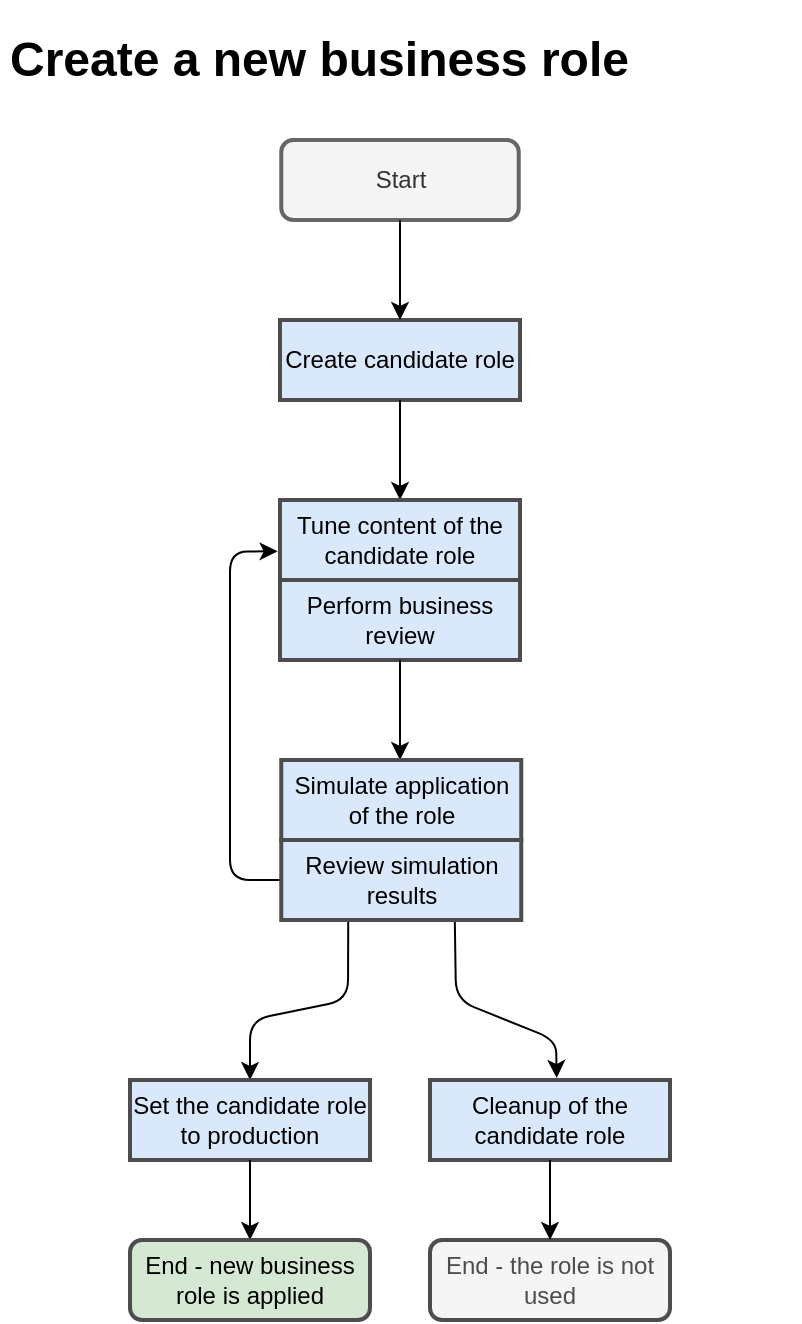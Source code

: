 <mxfile version="22.0.3" type="device" pages="2">
  <diagram id="quXvVyBujr2Ifn7DhVhy" name="schema">
    <mxGraphModel dx="757" dy="812" grid="1" gridSize="10" guides="1" tooltips="1" connect="1" arrows="1" fold="1" page="1" pageScale="1" pageWidth="850" pageHeight="1100" math="0" shadow="0">
      <root>
        <mxCell id="0" />
        <mxCell id="1" parent="0" />
        <mxCell id="LEKKRzw4uS93Bm_-wkS0-1" value="&lt;h1&gt;Create a new business role&lt;/h1&gt;" style="text;html=1;strokeColor=none;fillColor=none;spacing=5;spacingTop=-20;whiteSpace=wrap;overflow=hidden;rounded=0;" vertex="1" parent="1">
          <mxGeometry x="35" y="70" width="400" height="60" as="geometry" />
        </mxCell>
        <mxCell id="LEKKRzw4uS93Bm_-wkS0-8" value="Start" style="whiteSpace=wrap;html=1;rounded=1;strokeWidth=2;strokeColor=#666666;fontColor=#333333;fillColor=#f5f5f5;" vertex="1" parent="1">
          <mxGeometry x="175.625" y="130" width="118.75" height="40" as="geometry" />
        </mxCell>
        <mxCell id="LEKKRzw4uS93Bm_-wkS0-9" value="Create candidate role" style="whiteSpace=wrap;html=1;strokeWidth=2;strokeColor=#4D4D4D;fillColor=#dae8fc;" vertex="1" parent="1">
          <mxGeometry x="175" y="220" width="120" height="40" as="geometry" />
        </mxCell>
        <mxCell id="LEKKRzw4uS93Bm_-wkS0-10" value="" style="html=1;rounded=1;curved=0;sourcePerimeterSpacing=0;targetPerimeterSpacing=0;startSize=6;endSize=6;noEdgeStyle=1;orthogonal=1;" edge="1" parent="1" source="LEKKRzw4uS93Bm_-wkS0-8" target="LEKKRzw4uS93Bm_-wkS0-9">
          <mxGeometry relative="1" as="geometry">
            <Array as="points">
              <mxPoint x="235" y="182" />
              <mxPoint x="235" y="208" />
            </Array>
          </mxGeometry>
        </mxCell>
        <mxCell id="LEKKRzw4uS93Bm_-wkS0-11" value="" style="html=1;rounded=1;curved=0;sourcePerimeterSpacing=0;targetPerimeterSpacing=0;startSize=6;endSize=6;noEdgeStyle=1;orthogonal=1;" edge="1" parent="1" source="LEKKRzw4uS93Bm_-wkS0-9" target="LEKKRzw4uS93Bm_-wkS0-12">
          <mxGeometry relative="1" as="geometry">
            <mxPoint x="1690" y="2990" as="sourcePoint" />
            <Array as="points">
              <mxPoint x="235" y="272" />
              <mxPoint x="235" y="298" />
            </Array>
          </mxGeometry>
        </mxCell>
        <mxCell id="LEKKRzw4uS93Bm_-wkS0-12" value="Tune content of the candidate role" style="whiteSpace=wrap;html=1;strokeWidth=2;strokeColor=#4D4D4D;fontColor=default;fillColor=#dae8fc;" vertex="1" parent="1">
          <mxGeometry x="175" y="310" width="120" height="40" as="geometry" />
        </mxCell>
        <mxCell id="LEKKRzw4uS93Bm_-wkS0-13" value="Perform business review" style="whiteSpace=wrap;html=1;strokeWidth=2;strokeColor=#4D4D4D;fontColor=default;fillColor=#dae8fc;" vertex="1" parent="1">
          <mxGeometry x="175" y="350" width="120" height="40" as="geometry" />
        </mxCell>
        <mxCell id="LEKKRzw4uS93Bm_-wkS0-14" value="" style="html=1;rounded=1;sourcePerimeterSpacing=0;targetPerimeterSpacing=0;startSize=6;endSize=6;orthogonal=1;" edge="1" parent="1" source="LEKKRzw4uS93Bm_-wkS0-13" target="LEKKRzw4uS93Bm_-wkS0-15">
          <mxGeometry relative="1" as="geometry">
            <mxPoint x="1410" y="2600" as="sourcePoint" />
            <mxPoint x="235" y="440.0" as="targetPoint" />
          </mxGeometry>
        </mxCell>
        <mxCell id="LEKKRzw4uS93Bm_-wkS0-15" value="Simulate application of the role" style="whiteSpace=wrap;html=1;fontSize=12;strokeWidth=2;strokeColor=#4D4D4D;fontColor=default;fillColor=#dae8fc;" vertex="1" parent="1">
          <mxGeometry x="175.63" y="440" width="120" height="40" as="geometry" />
        </mxCell>
        <mxCell id="LEKKRzw4uS93Bm_-wkS0-16" value="" style="html=1;rounded=1;curved=0;sourcePerimeterSpacing=0;targetPerimeterSpacing=0;startSize=6;endSize=6;noEdgeStyle=1;orthogonal=1;exitX=0.279;exitY=0.999;exitDx=0;exitDy=0;exitPerimeter=0;entryX=0.5;entryY=0;entryDx=0;entryDy=0;" edge="1" parent="1" source="LEKKRzw4uS93Bm_-wkS0-26" target="LEKKRzw4uS93Bm_-wkS0-17">
          <mxGeometry relative="1" as="geometry">
            <mxPoint x="210" y="550" as="sourcePoint" />
            <mxPoint x="160" y="590" as="targetPoint" />
            <Array as="points">
              <mxPoint x="209" y="560" />
              <mxPoint x="160" y="570" />
            </Array>
          </mxGeometry>
        </mxCell>
        <mxCell id="LEKKRzw4uS93Bm_-wkS0-17" value="Set the candidate role to production" style="whiteSpace=wrap;html=1;strokeWidth=2;strokeColor=#4D4D4D;fontColor=default;fillColor=#dae8fc;" vertex="1" parent="1">
          <mxGeometry x="100" y="600" width="120" height="40" as="geometry" />
        </mxCell>
        <mxCell id="LEKKRzw4uS93Bm_-wkS0-18" value="" style="html=1;rounded=1;sourcePerimeterSpacing=0;targetPerimeterSpacing=0;startSize=6;endSize=6;orthogonal=1;" edge="1" parent="1" source="LEKKRzw4uS93Bm_-wkS0-17" target="LEKKRzw4uS93Bm_-wkS0-19">
          <mxGeometry relative="1" as="geometry">
            <mxPoint x="1198" y="2350" as="sourcePoint" />
          </mxGeometry>
        </mxCell>
        <mxCell id="LEKKRzw4uS93Bm_-wkS0-19" value="End - new business role is applied" style="whiteSpace=wrap;html=1;rounded=1;strokeWidth=2;strokeColor=#4D4D4D;fillColor=#d5e8d4;" vertex="1" parent="1">
          <mxGeometry x="100" y="680" width="120" height="40" as="geometry" />
        </mxCell>
        <mxCell id="LEKKRzw4uS93Bm_-wkS0-20" value="End - the role is not used" style="whiteSpace=wrap;html=1;rounded=1;fillColor=#f5f5f5;fontColor=#4D4D4D;strokeColor=#4D4D4D;strokeWidth=2;" vertex="1" parent="1">
          <mxGeometry x="250" y="680" width="120" height="40" as="geometry" />
        </mxCell>
        <mxCell id="LEKKRzw4uS93Bm_-wkS0-21" value="Cleanup of the candidate role" style="whiteSpace=wrap;html=1;strokeWidth=2;strokeColor=#4D4D4D;fontColor=default;fillColor=#dae8fc;" vertex="1" parent="1">
          <mxGeometry x="250" y="600" width="120" height="40" as="geometry" />
        </mxCell>
        <mxCell id="LEKKRzw4uS93Bm_-wkS0-22" value="" style="html=1;rounded=1;sourcePerimeterSpacing=0;targetPerimeterSpacing=0;startSize=6;endSize=6;orthogonal=1;" edge="1" parent="1" source="LEKKRzw4uS93Bm_-wkS0-21" target="LEKKRzw4uS93Bm_-wkS0-20">
          <mxGeometry relative="1" as="geometry">
            <mxPoint x="1173" y="2180" as="sourcePoint" />
          </mxGeometry>
        </mxCell>
        <mxCell id="LEKKRzw4uS93Bm_-wkS0-23" value="" style="html=1;rounded=1;curved=0;sourcePerimeterSpacing=0;targetPerimeterSpacing=0;startSize=6;endSize=6;noEdgeStyle=1;orthogonal=1;exitX=0.723;exitY=0.987;exitDx=0;exitDy=0;exitPerimeter=0;entryX=0.528;entryY=-0.025;entryDx=0;entryDy=0;entryPerimeter=0;" edge="1" parent="1" source="LEKKRzw4uS93Bm_-wkS0-26" target="LEKKRzw4uS93Bm_-wkS0-21">
          <mxGeometry relative="1" as="geometry">
            <mxPoint x="263" y="550" as="sourcePoint" />
            <Array as="points">
              <mxPoint x="263" y="560" />
              <mxPoint x="313" y="580" />
            </Array>
          </mxGeometry>
        </mxCell>
        <mxCell id="LEKKRzw4uS93Bm_-wkS0-24" value="" style="endArrow=classic;html=1;rounded=1;exitX=0;exitY=0.5;exitDx=0;exitDy=0;entryX=-0.01;entryY=0.642;entryDx=0;entryDy=0;entryPerimeter=0;edgeStyle=orthogonalEdgeStyle;" edge="1" parent="1" source="LEKKRzw4uS93Bm_-wkS0-26" target="LEKKRzw4uS93Bm_-wkS0-12">
          <mxGeometry width="50" height="50" relative="1" as="geometry">
            <mxPoint x="420" y="480" as="sourcePoint" />
            <mxPoint x="470" y="430" as="targetPoint" />
            <Array as="points">
              <mxPoint x="150" y="500" />
              <mxPoint x="150" y="336" />
            </Array>
          </mxGeometry>
        </mxCell>
        <mxCell id="LEKKRzw4uS93Bm_-wkS0-26" value="Review simulation results" style="whiteSpace=wrap;html=1;fontSize=12;strokeWidth=2;strokeColor=#4D4D4D;fontColor=default;fillColor=#dae8fc;" vertex="1" parent="1">
          <mxGeometry x="175.63" y="480" width="120" height="40" as="geometry" />
        </mxCell>
      </root>
    </mxGraphModel>
  </diagram>
  <diagram id="XHxrP46yzmcaC3NXBYVV" name="schema-with-description">
    <mxGraphModel dx="1098" dy="1178" grid="1" gridSize="10" guides="1" tooltips="1" connect="1" arrows="1" fold="1" page="1" pageScale="1" pageWidth="850" pageHeight="1100" math="0" shadow="0">
      <root>
        <mxCell id="0" />
        <mxCell id="1" parent="0" />
        <mxCell id="QqjrNLbFyx6J9-42t7wA-17" value="&lt;h1&gt;Create a new business role&lt;/h1&gt;&lt;p&gt;Process may be started out from role mining - as candidate role&lt;br&gt;or it may be started for creating business role from scratch&lt;/p&gt;" style="text;html=1;strokeColor=none;fillColor=none;spacing=5;spacingTop=-20;whiteSpace=wrap;overflow=hidden;rounded=0;" parent="1" vertex="1">
          <mxGeometry x="20" y="20" width="400" height="90" as="geometry" />
        </mxCell>
        <mxCell id="QqjrNLbFyx6J9-42t7wA-43" value="&lt;u style=&quot;font-size: 10px;&quot;&gt;Performed by administrator (?)&lt;/u&gt;&lt;br style=&quot;font-size: 10px;&quot;&gt;New candidate role may be created from a proposal&amp;nbsp; from role mining,&lt;br style=&quot;font-size: 10px;&quot;&gt;or &lt;br style=&quot;font-size: 10px;&quot;&gt;it can be newly created business role from scratch" style="text;html=1;strokeColor=none;fillColor=none;align=left;verticalAlign=top;whiteSpace=wrap;rounded=0;fontSize=10;" parent="1" vertex="1">
          <mxGeometry x="490" y="135" width="300" height="95" as="geometry" />
        </mxCell>
        <mxCell id="QqjrNLbFyx6J9-42t7wA-46" value="" style="endArrow=none;dashed=1;html=1;dashPattern=1 3;strokeWidth=1;rounded=0;entryX=0;entryY=0.5;entryDx=0;entryDy=0;exitX=1;exitY=0.5;exitDx=0;exitDy=0;" parent="1" source="QqjrNLbFyx6J9-42t7wA-3" target="QqjrNLbFyx6J9-42t7wA-43" edge="1">
          <mxGeometry width="50" height="50" relative="1" as="geometry">
            <mxPoint x="300" y="150" as="sourcePoint" />
            <mxPoint x="479.16" y="163.66" as="targetPoint" />
          </mxGeometry>
        </mxCell>
        <mxCell id="QqjrNLbFyx6J9-42t7wA-53" value="&lt;u style=&quot;font-size: 10px;&quot;&gt;Performed by administrator&lt;/u&gt;&lt;br style=&quot;font-size: 10px;&quot;&gt;Modification of the content:&lt;br style=&quot;font-size: 10px;&quot;&gt;- attributes&lt;br style=&quot;font-size: 10px;&quot;&gt;- governance (owners, approvers)&lt;br style=&quot;font-size: 10px;&quot;&gt;- induced roles&lt;br style=&quot;font-size: 10px;&quot;&gt;- proposed members (not yet implemented)" style="text;html=1;strokeColor=none;fillColor=none;align=left;verticalAlign=top;whiteSpace=wrap;rounded=0;fontSize=10;" parent="1" vertex="1">
          <mxGeometry x="490" y="250" width="300" height="95" as="geometry" />
        </mxCell>
        <mxCell id="QqjrNLbFyx6J9-42t7wA-54" value="" style="endArrow=none;dashed=1;html=1;dashPattern=1 3;strokeWidth=1;rounded=0;entryX=0;entryY=0.5;entryDx=0;entryDy=0;exitX=1;exitY=0.5;exitDx=0;exitDy=0;" parent="1" source="QqjrNLbFyx6J9-42t7wA-20" target="QqjrNLbFyx6J9-42t7wA-53" edge="1">
          <mxGeometry width="50" height="50" relative="1" as="geometry">
            <mxPoint x="305" y="250" as="sourcePoint" />
            <mxPoint x="500" y="193" as="targetPoint" />
          </mxGeometry>
        </mxCell>
        <mxCell id="QqjrNLbFyx6J9-42t7wA-55" value="&lt;u style=&quot;font-size: 10px;&quot;&gt;Performed by business user&lt;/u&gt;&lt;br style=&quot;font-size: 10px;&quot;&gt;&amp;nbsp; Modification of the content&amp;nbsp;&lt;br style=&quot;font-size: 10px;&quot;&gt;&lt;blockquote style=&quot;margin: 0 0 0 40px; border: none; padding: 0px;&quot;&gt;&lt;br style=&quot;font-size: 10px;&quot;&gt;No workflow - just simple.&lt;/blockquote&gt;" style="text;html=1;strokeColor=none;fillColor=none;align=left;verticalAlign=top;whiteSpace=wrap;rounded=0;fontSize=10;" parent="1" vertex="1">
          <mxGeometry x="490" y="345" width="300" height="65" as="geometry" />
        </mxCell>
        <mxCell id="QqjrNLbFyx6J9-42t7wA-56" value="" style="endArrow=none;dashed=1;html=1;dashPattern=1 3;strokeWidth=1;rounded=0;exitX=1;exitY=0.5;exitDx=0;exitDy=0;entryX=0;entryY=0.5;entryDx=0;entryDy=0;" parent="1" source="QqjrNLbFyx6J9-42t7wA-26" target="QqjrNLbFyx6J9-42t7wA-55" edge="1">
          <mxGeometry width="50" height="50" relative="1" as="geometry">
            <mxPoint x="305" y="340" as="sourcePoint" />
            <mxPoint x="480" y="390" as="targetPoint" />
          </mxGeometry>
        </mxCell>
        <mxCell id="QqjrNLbFyx6J9-42t7wA-2" value="Start" style="whiteSpace=wrap;html=1;rounded=1;" parent="1" vertex="1">
          <mxGeometry x="175.625" y="130" width="118.75" height="40" as="geometry" />
        </mxCell>
        <mxCell id="QqjrNLbFyx6J9-42t7wA-3" value="Create candidate role" style="whiteSpace=wrap;html=1;" parent="1" vertex="1">
          <mxGeometry x="175" y="220" width="120" height="40" as="geometry" />
        </mxCell>
        <mxCell id="QqjrNLbFyx6J9-42t7wA-4" value="" style="html=1;rounded=1;curved=0;sourcePerimeterSpacing=0;targetPerimeterSpacing=0;startSize=6;endSize=6;noEdgeStyle=1;orthogonal=1;" parent="1" source="QqjrNLbFyx6J9-42t7wA-2" target="QqjrNLbFyx6J9-42t7wA-3" edge="1">
          <mxGeometry relative="1" as="geometry">
            <Array as="points">
              <mxPoint x="235" y="182" />
              <mxPoint x="235" y="208" />
            </Array>
          </mxGeometry>
        </mxCell>
        <mxCell id="QqjrNLbFyx6J9-42t7wA-19" value="" style="html=1;rounded=1;curved=0;sourcePerimeterSpacing=0;targetPerimeterSpacing=0;startSize=6;endSize=6;noEdgeStyle=1;orthogonal=1;" parent="1" source="QqjrNLbFyx6J9-42t7wA-3" target="QqjrNLbFyx6J9-42t7wA-20" edge="1">
          <mxGeometry relative="1" as="geometry">
            <mxPoint x="1690" y="2990" as="sourcePoint" />
            <Array as="points">
              <mxPoint x="235" y="272" />
              <mxPoint x="235" y="298" />
            </Array>
          </mxGeometry>
        </mxCell>
        <mxCell id="QqjrNLbFyx6J9-42t7wA-20" value="Tune content of the candidate role" style="whiteSpace=wrap;html=1;" parent="1" vertex="1">
          <mxGeometry x="175" y="310" width="120" height="40" as="geometry" />
        </mxCell>
        <mxCell id="QqjrNLbFyx6J9-42t7wA-26" value="Perform business review" style="whiteSpace=wrap;html=1;" parent="1" vertex="1">
          <mxGeometry x="175" y="350" width="120" height="40" as="geometry" />
        </mxCell>
        <mxCell id="QqjrNLbFyx6J9-42t7wA-30" value="" style="html=1;rounded=1;sourcePerimeterSpacing=0;targetPerimeterSpacing=0;startSize=6;endSize=6;orthogonal=1;" parent="1" source="QqjrNLbFyx6J9-42t7wA-26" target="QqjrNLbFyx6J9-42t7wA-33" edge="1">
          <mxGeometry relative="1" as="geometry">
            <mxPoint x="1410" y="2600" as="sourcePoint" />
            <mxPoint x="235" y="440.0" as="targetPoint" />
          </mxGeometry>
        </mxCell>
        <mxCell id="QqjrNLbFyx6J9-42t7wA-33" value="Simulate application of the role" style="whiteSpace=wrap;html=1;fontSize=12;" parent="1" vertex="1">
          <mxGeometry x="175.63" y="440" width="120" height="40" as="geometry" />
        </mxCell>
        <mxCell id="QqjrNLbFyx6J9-42t7wA-34" value="" style="html=1;rounded=1;curved=0;sourcePerimeterSpacing=0;targetPerimeterSpacing=0;startSize=6;endSize=6;noEdgeStyle=1;orthogonal=1;exitX=0.279;exitY=0.999;exitDx=0;exitDy=0;exitPerimeter=0;entryX=0.5;entryY=0;entryDx=0;entryDy=0;" parent="1" source="51fi80NuiuKjZNMdPU6k-5" target="QqjrNLbFyx6J9-42t7wA-35" edge="1">
          <mxGeometry relative="1" as="geometry">
            <mxPoint x="210" y="550" as="sourcePoint" />
            <mxPoint x="160" y="590" as="targetPoint" />
            <Array as="points">
              <mxPoint x="209" y="560" />
              <mxPoint x="160" y="570" />
            </Array>
          </mxGeometry>
        </mxCell>
        <mxCell id="QqjrNLbFyx6J9-42t7wA-35" value="Set the candidate role to production" style="whiteSpace=wrap;html=1;" parent="1" vertex="1">
          <mxGeometry x="100" y="600" width="120" height="40" as="geometry" />
        </mxCell>
        <mxCell id="QqjrNLbFyx6J9-42t7wA-38" value="" style="html=1;rounded=1;sourcePerimeterSpacing=0;targetPerimeterSpacing=0;startSize=6;endSize=6;orthogonal=1;" parent="1" source="QqjrNLbFyx6J9-42t7wA-35" target="QqjrNLbFyx6J9-42t7wA-39" edge="1">
          <mxGeometry relative="1" as="geometry">
            <mxPoint x="1198" y="2350" as="sourcePoint" />
          </mxGeometry>
        </mxCell>
        <mxCell id="QqjrNLbFyx6J9-42t7wA-39" value="End - new business role is applied" style="whiteSpace=wrap;html=1;rounded=1;" parent="1" vertex="1">
          <mxGeometry x="100" y="680" width="120" height="40" as="geometry" />
        </mxCell>
        <mxCell id="QqjrNLbFyx6J9-42t7wA-41" value="End - the role is not used" style="whiteSpace=wrap;html=1;rounded=1;fillColor=#f5f5f5;fontColor=#333333;strokeColor=#666666;" parent="1" vertex="1">
          <mxGeometry x="250" y="680" width="120" height="40" as="geometry" />
        </mxCell>
        <mxCell id="QqjrNLbFyx6J9-42t7wA-37" value="Cleanup of the candidate role" style="whiteSpace=wrap;html=1;" parent="1" vertex="1">
          <mxGeometry x="250" y="600" width="120" height="40" as="geometry" />
        </mxCell>
        <mxCell id="QqjrNLbFyx6J9-42t7wA-40" value="" style="html=1;rounded=1;sourcePerimeterSpacing=0;targetPerimeterSpacing=0;startSize=6;endSize=6;orthogonal=1;" parent="1" source="QqjrNLbFyx6J9-42t7wA-37" target="QqjrNLbFyx6J9-42t7wA-41" edge="1">
          <mxGeometry relative="1" as="geometry">
            <mxPoint x="1173" y="2180" as="sourcePoint" />
          </mxGeometry>
        </mxCell>
        <mxCell id="QqjrNLbFyx6J9-42t7wA-36" value="" style="html=1;rounded=1;curved=0;sourcePerimeterSpacing=0;targetPerimeterSpacing=0;startSize=6;endSize=6;noEdgeStyle=1;orthogonal=1;exitX=0.723;exitY=0.987;exitDx=0;exitDy=0;exitPerimeter=0;entryX=0.528;entryY=-0.025;entryDx=0;entryDy=0;entryPerimeter=0;" parent="1" source="51fi80NuiuKjZNMdPU6k-5" target="QqjrNLbFyx6J9-42t7wA-37" edge="1">
          <mxGeometry relative="1" as="geometry">
            <mxPoint x="263" y="550" as="sourcePoint" />
            <Array as="points">
              <mxPoint x="263" y="560" />
              <mxPoint x="313" y="580" />
            </Array>
          </mxGeometry>
        </mxCell>
        <mxCell id="51fi80NuiuKjZNMdPU6k-3" value="" style="endArrow=classic;html=1;rounded=1;exitX=0;exitY=0.5;exitDx=0;exitDy=0;entryX=-0.01;entryY=0.642;entryDx=0;entryDy=0;entryPerimeter=0;edgeStyle=orthogonalEdgeStyle;" parent="1" source="51fi80NuiuKjZNMdPU6k-5" target="QqjrNLbFyx6J9-42t7wA-20" edge="1">
          <mxGeometry width="50" height="50" relative="1" as="geometry">
            <mxPoint x="420" y="480" as="sourcePoint" />
            <mxPoint x="470" y="430" as="targetPoint" />
            <Array as="points">
              <mxPoint x="150" y="500" />
              <mxPoint x="150" y="336" />
            </Array>
          </mxGeometry>
        </mxCell>
        <mxCell id="51fi80NuiuKjZNMdPU6k-4" value="&lt;u style=&quot;font-size: 10px;&quot;&gt;Performed by whom ?&lt;br style=&quot;font-size: 10px;&quot;&gt;&lt;/u&gt;(probably both - admin and business user)&lt;br style=&quot;font-size: 10px;&quot;&gt;View modifications in assignments (new/removed), attributes&lt;br style=&quot;font-size: 10px;&quot;&gt;&lt;u style=&quot;font-size: 10px;&quot;&gt;TODO:&lt;br style=&quot;font-size: 10px;&quot;&gt;&lt;/u&gt;- show real assignment changes only (or explain assignment -&amp;gt; roleMembershipRef changes)&lt;br style=&quot;font-size: 10px;&quot;&gt;-&amp;nbsp; provide info, that if assignment is assigned by a rule, then it can&#39;t be removed" style="text;html=1;strokeColor=none;fillColor=none;align=left;verticalAlign=top;whiteSpace=wrap;rounded=0;fontSize=10;" parent="1" vertex="1">
          <mxGeometry x="490" y="430" width="300" height="110" as="geometry" />
        </mxCell>
        <mxCell id="51fi80NuiuKjZNMdPU6k-5" value="Review simulation results" style="whiteSpace=wrap;html=1;fontSize=12;" parent="1" vertex="1">
          <mxGeometry x="175.63" y="480" width="120" height="40" as="geometry" />
        </mxCell>
        <mxCell id="51fi80NuiuKjZNMdPU6k-6" value="" style="endArrow=none;dashed=1;html=1;dashPattern=1 3;strokeWidth=1;rounded=0;exitX=1;exitY=0;exitDx=0;exitDy=0;entryX=-0.011;entryY=0.534;entryDx=0;entryDy=0;entryPerimeter=0;" parent="1" source="51fi80NuiuKjZNMdPU6k-5" target="51fi80NuiuKjZNMdPU6k-4" edge="1">
          <mxGeometry width="50" height="50" relative="1" as="geometry">
            <mxPoint x="305" y="380" as="sourcePoint" />
            <mxPoint x="500" y="388" as="targetPoint" />
          </mxGeometry>
        </mxCell>
        <mxCell id="51fi80NuiuKjZNMdPU6k-7" value="&lt;u style=&quot;font-size: 10px;&quot;&gt;Performed by administrator&lt;/u&gt;&lt;br style=&quot;font-size: 10px;&quot;&gt;set lifecycleState to Active&lt;br&gt;- assign new role to members&lt;br&gt;- unassign application roles directly assigned&lt;br&gt;&lt;span style=&quot;white-space: pre;&quot;&gt;&#x9;&lt;/span&gt;(except roles assigned by rule)&lt;br&gt;&lt;span style=&quot;white-space: pre;&quot;&gt;&#x9;&lt;/span&gt;Only when the role is replacing app roles (role mining)" style="text;html=1;strokeColor=none;fillColor=none;align=left;verticalAlign=top;whiteSpace=wrap;rounded=0;fontSize=10;" parent="1" vertex="1">
          <mxGeometry x="490" y="550" width="300" height="80" as="geometry" />
        </mxCell>
        <mxCell id="51fi80NuiuKjZNMdPU6k-8" value="" style="endArrow=none;dashed=1;html=1;dashPattern=1 3;strokeWidth=1;rounded=0;entryX=0.003;entryY=0.386;entryDx=0;entryDy=0;entryPerimeter=0;edgeStyle=orthogonalEdgeStyle;" parent="1" source="QqjrNLbFyx6J9-42t7wA-35" target="51fi80NuiuKjZNMdPU6k-7" edge="1">
          <mxGeometry width="50" height="50" relative="1" as="geometry">
            <mxPoint x="291" y="492" as="sourcePoint" />
            <mxPoint x="497" y="499" as="targetPoint" />
            <Array as="points">
              <mxPoint x="220" y="580" />
              <mxPoint x="491" y="580" />
            </Array>
          </mxGeometry>
        </mxCell>
        <mxCell id="51fi80NuiuKjZNMdPU6k-9" value="&lt;u style=&quot;font-size: 10px;&quot;&gt;Performed by administrator&lt;/u&gt;&lt;br style=&quot;font-size: 10px;&quot;&gt;set lifecycleState to Archived (?)&lt;br&gt;should we keep the role ?" style="text;html=1;strokeColor=none;fillColor=none;align=left;verticalAlign=top;whiteSpace=wrap;rounded=0;fontSize=10;" parent="1" vertex="1">
          <mxGeometry x="490" y="640" width="300" height="40" as="geometry" />
        </mxCell>
        <mxCell id="51fi80NuiuKjZNMdPU6k-10" value="" style="endArrow=none;dashed=1;html=1;dashPattern=1 3;strokeWidth=1;rounded=0;exitX=0.992;exitY=0.665;exitDx=0;exitDy=0;exitPerimeter=0;entryX=0;entryY=0.5;entryDx=0;entryDy=0;" parent="1" source="QqjrNLbFyx6J9-42t7wA-37" target="51fi80NuiuKjZNMdPU6k-9" edge="1">
          <mxGeometry width="50" height="50" relative="1" as="geometry">
            <mxPoint x="306" y="490" as="sourcePoint" />
            <mxPoint x="497" y="499" as="targetPoint" />
          </mxGeometry>
        </mxCell>
      </root>
    </mxGraphModel>
  </diagram>
</mxfile>
